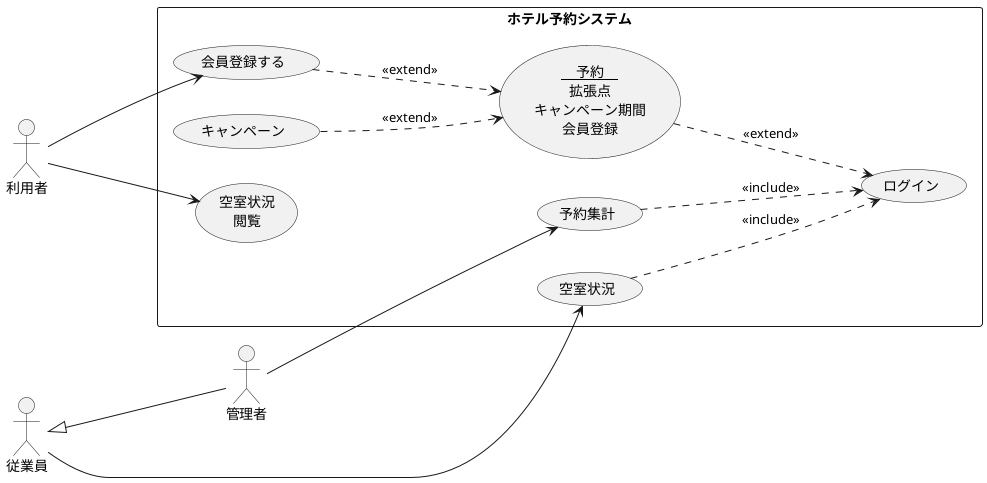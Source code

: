 @startuml 総合演習１
    left to right direction
    actor 利用者
    actor 管理者 
    actor 従業員
  
    rectangle ホテル予約システム {
        usecase (空室状況\n閲覧) as eturan
        usecase a #FFFFFF;line:white;text:white;
        ' 予約 ...> ログイン:<< include >>
        usecase (<u>　予約　</u>\n拡張点\nキャンペーン期間\n会員登録) as yoyaku
        usecase ログイン
        usecase キャンペーン
        usecase 予約集計
        usecase 会員登録する
        usecase 空室状況
        
        yoyaku <.up.. キャンペーン:<< extend >>
        yoyaku <.up.. 会員登録する:<< extend >>
        yoyaku ...> ログイン:<< extend >>

        空室状況 ...> ログイン:<< include >>
        予約集計 ...> ログイン:<< include >>

    }
    利用者 ---> eturan
    利用者 ---> 会員登録する
    管理者 ---> 予約集計
    従業員 ---> 空室状況
    従業員<|--- 管理者 
    
@enduml